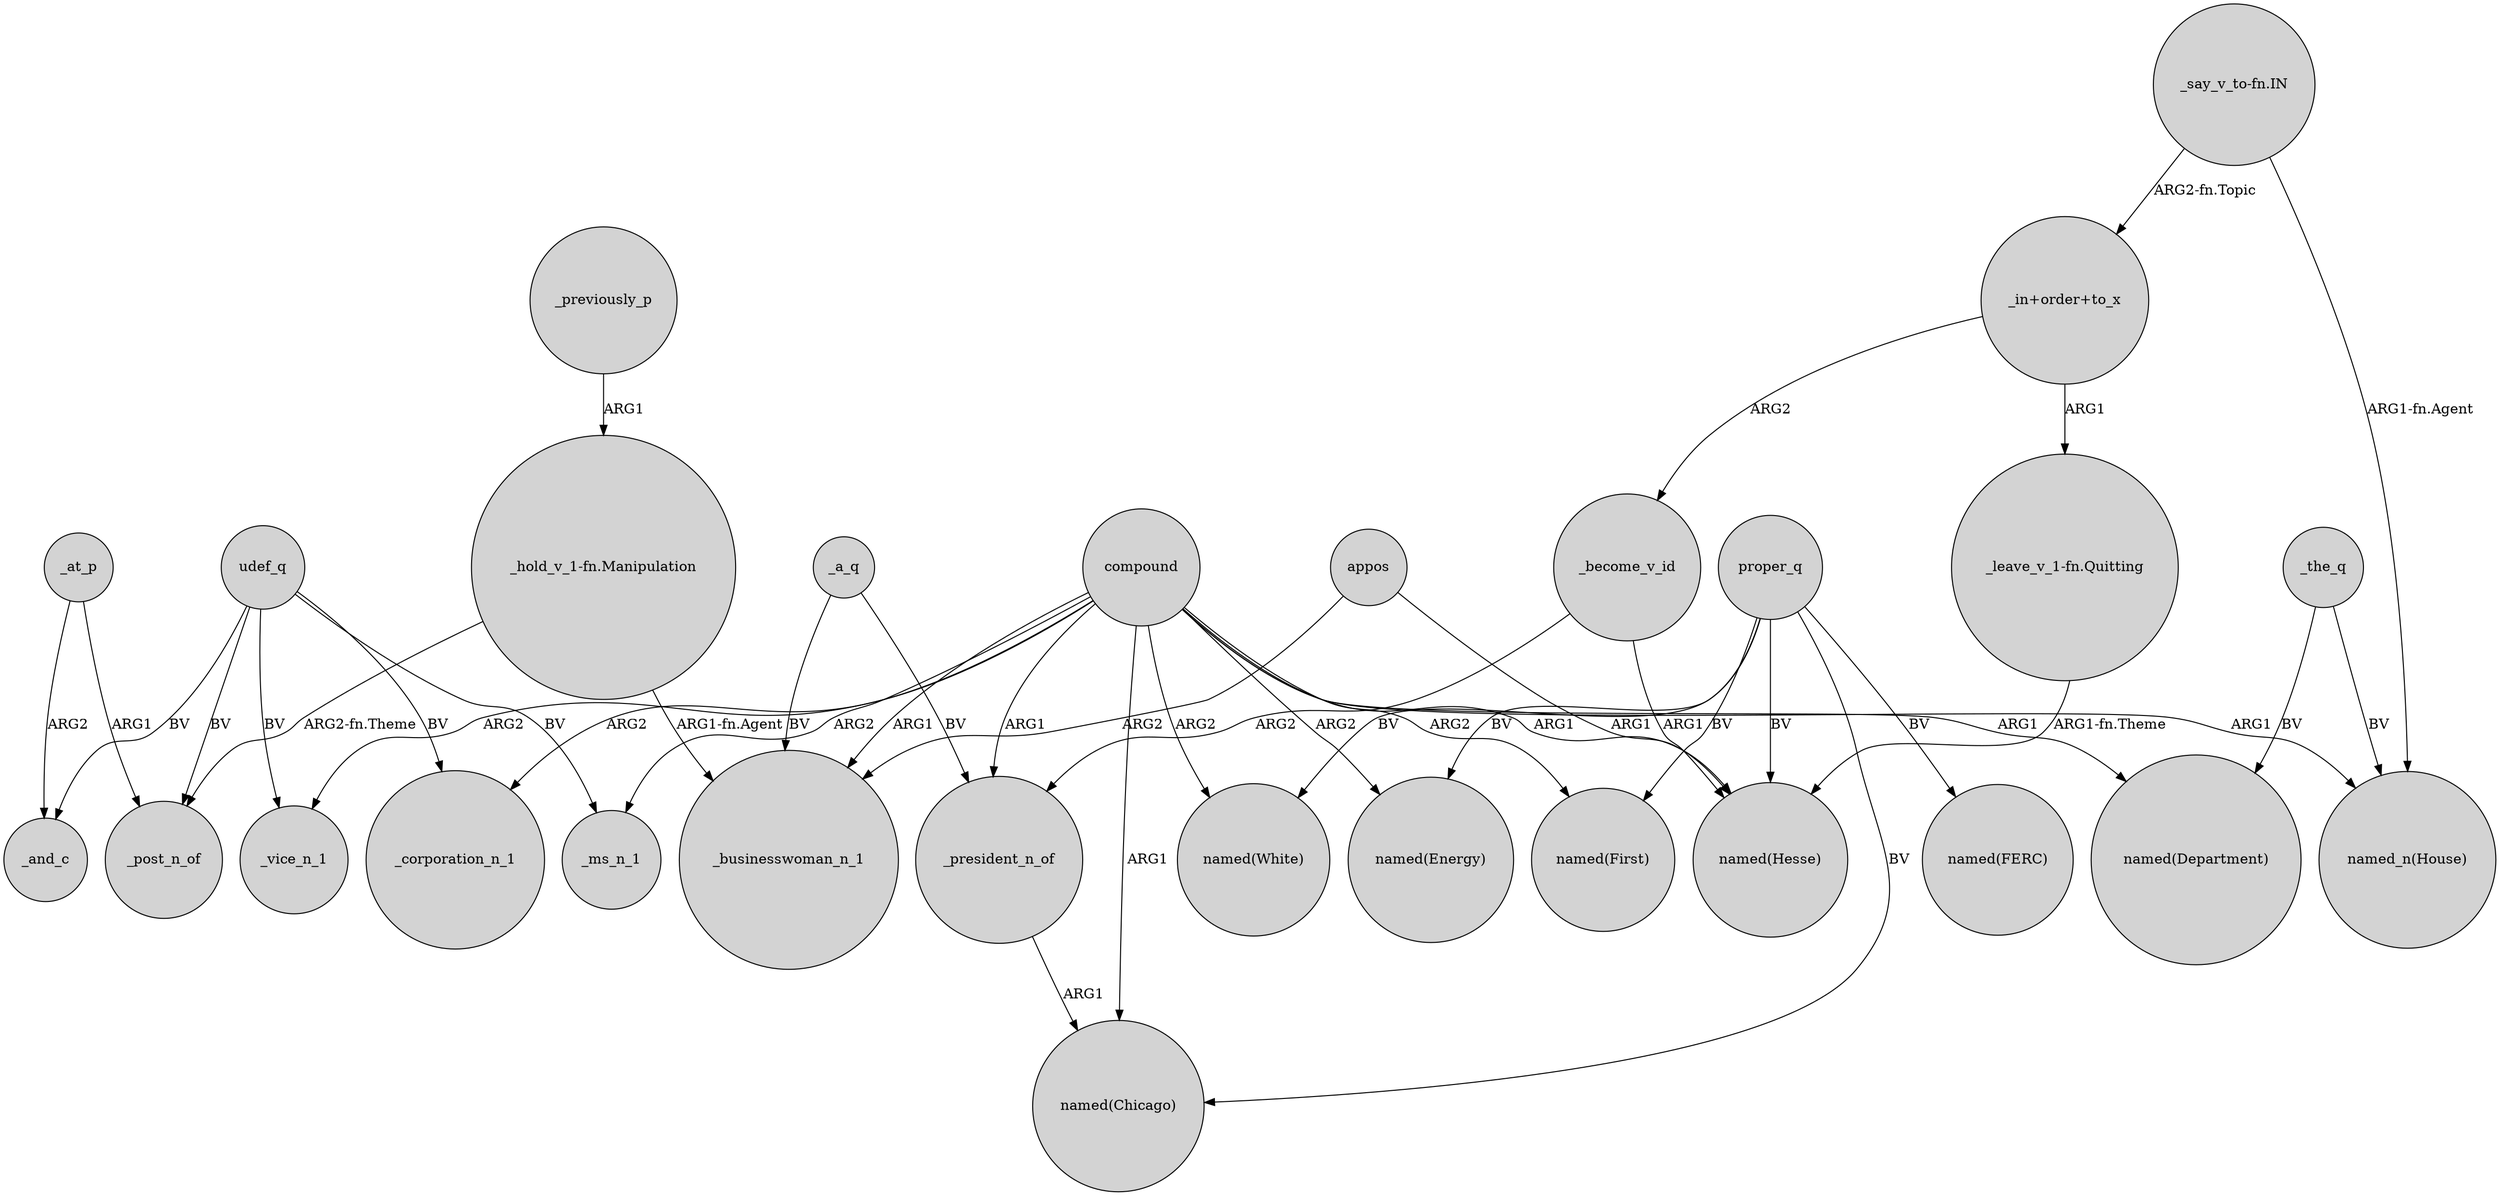 digraph {
	node [shape=circle style=filled]
	compound -> _vice_n_1 [label=ARG2]
	_become_v_id -> _president_n_of [label=ARG2]
	"_in+order+to_x" -> "_leave_v_1-fn.Quitting" [label=ARG1]
	_president_n_of -> "named(Chicago)" [label=ARG1]
	compound -> "named(Energy)" [label=ARG2]
	compound -> "named(White)" [label=ARG2]
	appos -> _businesswoman_n_1 [label=ARG2]
	compound -> _corporation_n_1 [label=ARG2]
	proper_q -> "named(First)" [label=BV]
	"_in+order+to_x" -> _become_v_id [label=ARG2]
	compound -> "named(Hesse)" [label=ARG1]
	compound -> "named(First)" [label=ARG2]
	compound -> "named_n(House)" [label=ARG1]
	_the_q -> "named_n(House)" [label=BV]
	compound -> _ms_n_1 [label=ARG2]
	proper_q -> "named(Energy)" [label=BV]
	udef_q -> _vice_n_1 [label=BV]
	"_say_v_to-fn.IN" -> "_in+order+to_x" [label="ARG2-fn.Topic"]
	_become_v_id -> "named(Hesse)" [label=ARG1]
	_a_q -> _businesswoman_n_1 [label=BV]
	proper_q -> "named(White)" [label=BV]
	udef_q -> _corporation_n_1 [label=BV]
	compound -> _businesswoman_n_1 [label=ARG1]
	udef_q -> _ms_n_1 [label=BV]
	"_leave_v_1-fn.Quitting" -> "named(Hesse)" [label="ARG1-fn.Theme"]
	"_say_v_to-fn.IN" -> "named_n(House)" [label="ARG1-fn.Agent"]
	compound -> _president_n_of [label=ARG1]
	proper_q -> "named(Hesse)" [label=BV]
	_the_q -> "named(Department)" [label=BV]
	_a_q -> _president_n_of [label=BV]
	appos -> "named(Hesse)" [label=ARG1]
	proper_q -> "named(FERC)" [label=BV]
	compound -> "named(Chicago)" [label=ARG1]
	compound -> "named(Department)" [label=ARG1]
	"_hold_v_1-fn.Manipulation" -> _post_n_of [label="ARG2-fn.Theme"]
	"_hold_v_1-fn.Manipulation" -> _businesswoman_n_1 [label="ARG1-fn.Agent"]
	udef_q -> _and_c [label=BV]
	_at_p -> _post_n_of [label=ARG1]
	_previously_p -> "_hold_v_1-fn.Manipulation" [label=ARG1]
	_at_p -> _and_c [label=ARG2]
	proper_q -> "named(Chicago)" [label=BV]
	udef_q -> _post_n_of [label=BV]
}
